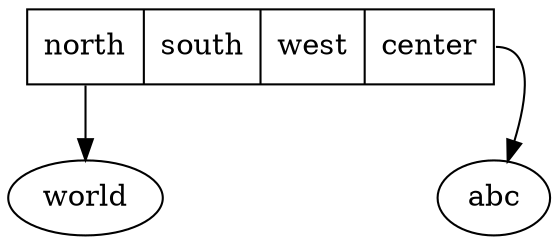 digraph {
  hello [shape=record label="<n> north | <s> south | <w> west | <c> center"];

  hello:n:s -> world;
  // 如果 port 和 compass同名，则优先匹配 port。
  hello:e -> abc:c;
}